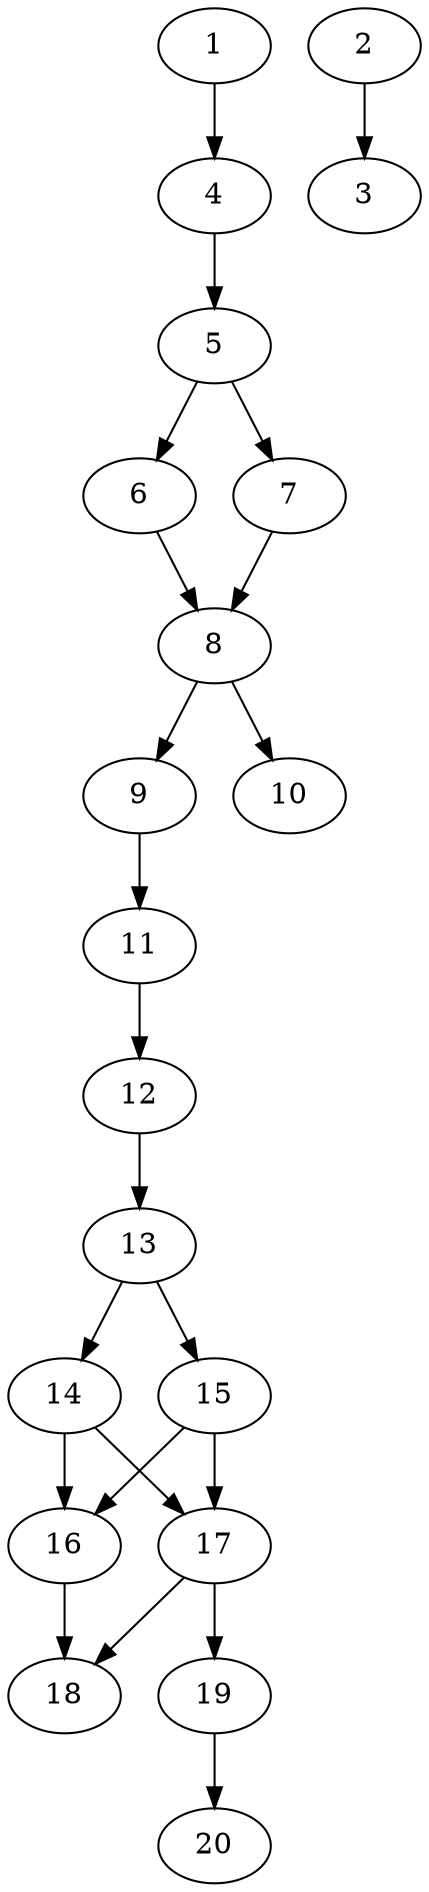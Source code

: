 // DAG automatically generated by daggen at Thu Oct  3 13:58:42 2019
// ./daggen --dot -n 20 --ccr 0.4 --fat 0.3 --regular 0.9 --density 0.7 --mindata 5242880 --maxdata 52428800 
digraph G {
  1 [size="127925760", alpha="0.05", expect_size="51170304"] 
  1 -> 4 [size ="51170304"]
  2 [size="74201600", alpha="0.18", expect_size="29680640"] 
  2 -> 3 [size ="29680640"]
  3 [size="73044480", alpha="0.11", expect_size="29217792"] 
  4 [size="77777920", alpha="0.06", expect_size="31111168"] 
  4 -> 5 [size ="31111168"]
  5 [size="63902720", alpha="0.05", expect_size="25561088"] 
  5 -> 6 [size ="25561088"]
  5 -> 7 [size ="25561088"]
  6 [size="84221440", alpha="0.15", expect_size="33688576"] 
  6 -> 8 [size ="33688576"]
  7 [size="64704000", alpha="0.01", expect_size="25881600"] 
  7 -> 8 [size ="25881600"]
  8 [size="26682880", alpha="0.18", expect_size="10673152"] 
  8 -> 9 [size ="10673152"]
  8 -> 10 [size ="10673152"]
  9 [size="50516480", alpha="0.02", expect_size="20206592"] 
  9 -> 11 [size ="20206592"]
  10 [size="42775040", alpha="0.01", expect_size="17110016"] 
  11 [size="81812480", alpha="0.18", expect_size="32724992"] 
  11 -> 12 [size ="32724992"]
  12 [size="109852160", alpha="0.17", expect_size="43940864"] 
  12 -> 13 [size ="43940864"]
  13 [size="97195520", alpha="0.02", expect_size="38878208"] 
  13 -> 14 [size ="38878208"]
  13 -> 15 [size ="38878208"]
  14 [size="46041600", alpha="0.13", expect_size="18416640"] 
  14 -> 16 [size ="18416640"]
  14 -> 17 [size ="18416640"]
  15 [size="83212800", alpha="0.10", expect_size="33285120"] 
  15 -> 16 [size ="33285120"]
  15 -> 17 [size ="33285120"]
  16 [size="114216960", alpha="0.04", expect_size="45686784"] 
  16 -> 18 [size ="45686784"]
  17 [size="82631680", alpha="0.10", expect_size="33052672"] 
  17 -> 18 [size ="33052672"]
  17 -> 19 [size ="33052672"]
  18 [size="87347200", alpha="0.02", expect_size="34938880"] 
  19 [size="74583040", alpha="0.15", expect_size="29833216"] 
  19 -> 20 [size ="29833216"]
  20 [size="84689920", alpha="0.02", expect_size="33875968"] 
}
